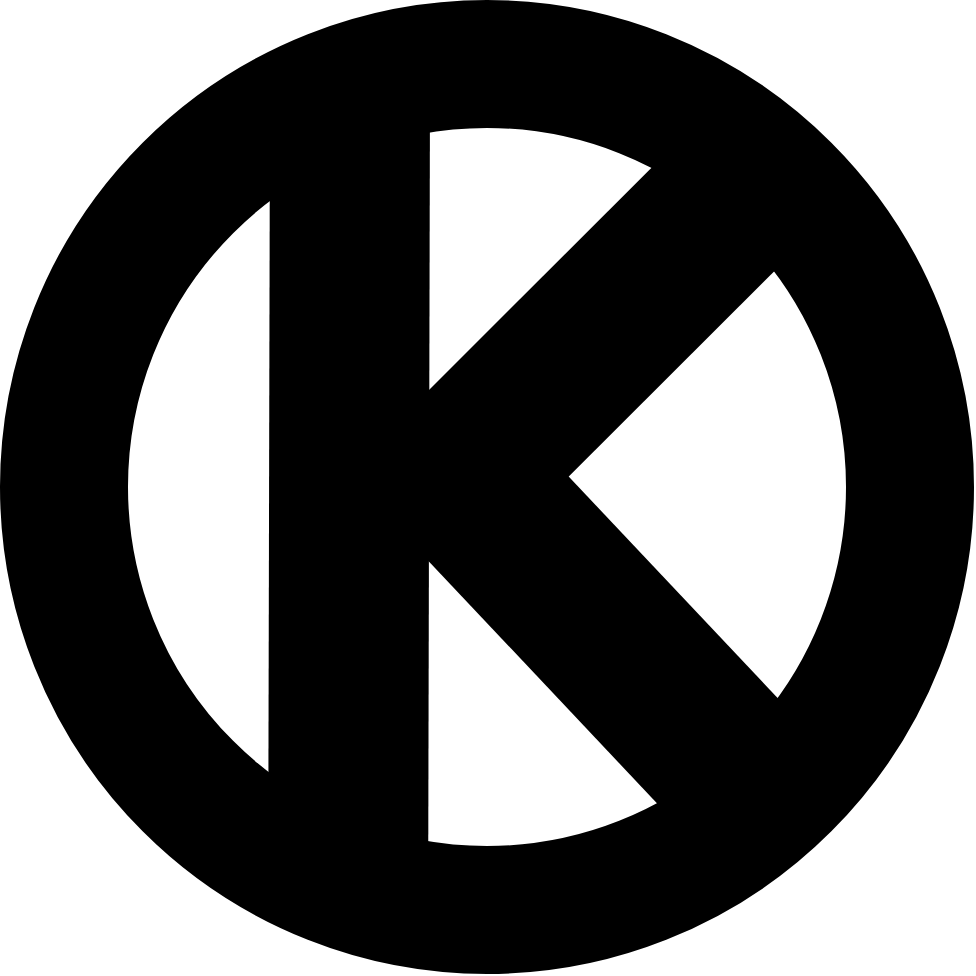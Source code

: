 <mxfile>
    <diagram id="WiBhJWAya96nknREC-Ra" name="ページ1">
        <mxGraphModel dx="910" dy="731" grid="1" gridSize="10" guides="1" tooltips="1" connect="1" arrows="1" fold="1" page="1" pageScale="1" pageWidth="827" pageHeight="1169" math="0" shadow="0">
            <root>
                <mxCell id="0"/>
                <mxCell id="1" parent="0"/>
                <mxCell id="9" value="" style="ellipse;whiteSpace=wrap;html=1;aspect=fixed;fillColor=none;strokeWidth=64;labelBorderColor=none;labelBackgroundColor=none;shadow=0;strokeColor=#000000;gradientColor=none;" parent="1" vertex="1">
                    <mxGeometry x="150" y="120" width="423" height="423" as="geometry"/>
                </mxCell>
                <mxCell id="10" value="" style="endArrow=none;html=1;endSize=6;jumpSize=7;strokeWidth=80;exitX=0.286;exitY=0.046;exitDx=0;exitDy=0;exitPerimeter=0;entryX=0.284;entryY=0.922;entryDx=0;entryDy=0;entryPerimeter=0;" parent="1" edge="1">
                    <mxGeometry width="50" height="50" relative="1" as="geometry">
                        <mxPoint x="292.978" y="139.458" as="sourcePoint"/>
                        <mxPoint x="292.132" y="510.006" as="targetPoint"/>
                    </mxGeometry>
                </mxCell>
                <mxCell id="11" value="" style="endArrow=none;html=1;endSize=6;jumpSize=7;strokeWidth=80;exitX=0.804;exitY=0.095;exitDx=0;exitDy=0;exitPerimeter=0;" parent="1" edge="1">
                    <mxGeometry width="50" height="50" relative="1" as="geometry">
                        <mxPoint x="512.092" y="160.185" as="sourcePoint"/>
                        <mxPoint x="332" y="340" as="targetPoint"/>
                    </mxGeometry>
                </mxCell>
                <mxCell id="12" value="" style="endArrow=none;html=1;endSize=6;jumpSize=7;strokeWidth=80;exitX=0.78;exitY=0.875;exitDx=0;exitDy=0;exitPerimeter=0;" parent="1" edge="1">
                    <mxGeometry width="50" height="50" relative="1" as="geometry">
                        <mxPoint x="501.94" y="490.125" as="sourcePoint"/>
                        <mxPoint x="332" y="310" as="targetPoint"/>
                    </mxGeometry>
                </mxCell>
            </root>
        </mxGraphModel>
    </diagram>
</mxfile>
